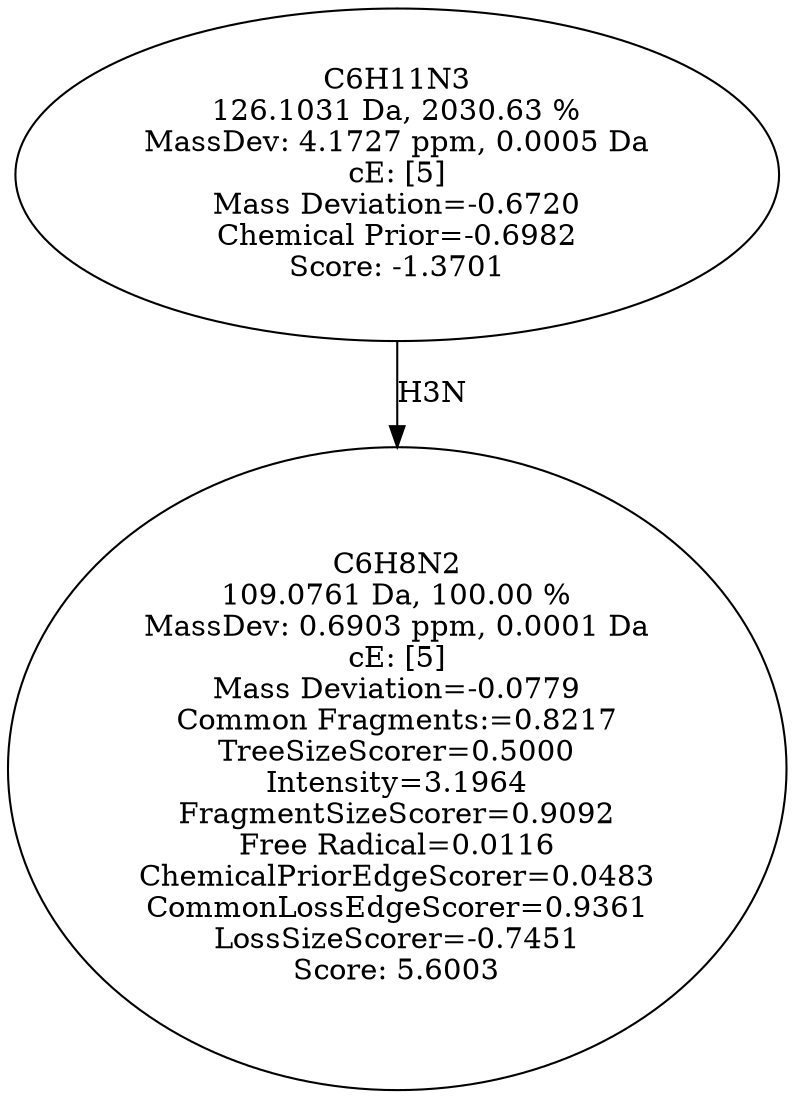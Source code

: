 strict digraph {
v1 [label="C6H8N2\n109.0761 Da, 100.00 %\nMassDev: 0.6903 ppm, 0.0001 Da\ncE: [5]\nMass Deviation=-0.0779\nCommon Fragments:=0.8217\nTreeSizeScorer=0.5000\nIntensity=3.1964\nFragmentSizeScorer=0.9092\nFree Radical=0.0116\nChemicalPriorEdgeScorer=0.0483\nCommonLossEdgeScorer=0.9361\nLossSizeScorer=-0.7451\nScore: 5.6003"];
v2 [label="C6H11N3\n126.1031 Da, 2030.63 %\nMassDev: 4.1727 ppm, 0.0005 Da\ncE: [5]\nMass Deviation=-0.6720\nChemical Prior=-0.6982\nScore: -1.3701"];
v2 -> v1 [label="H3N"];
}